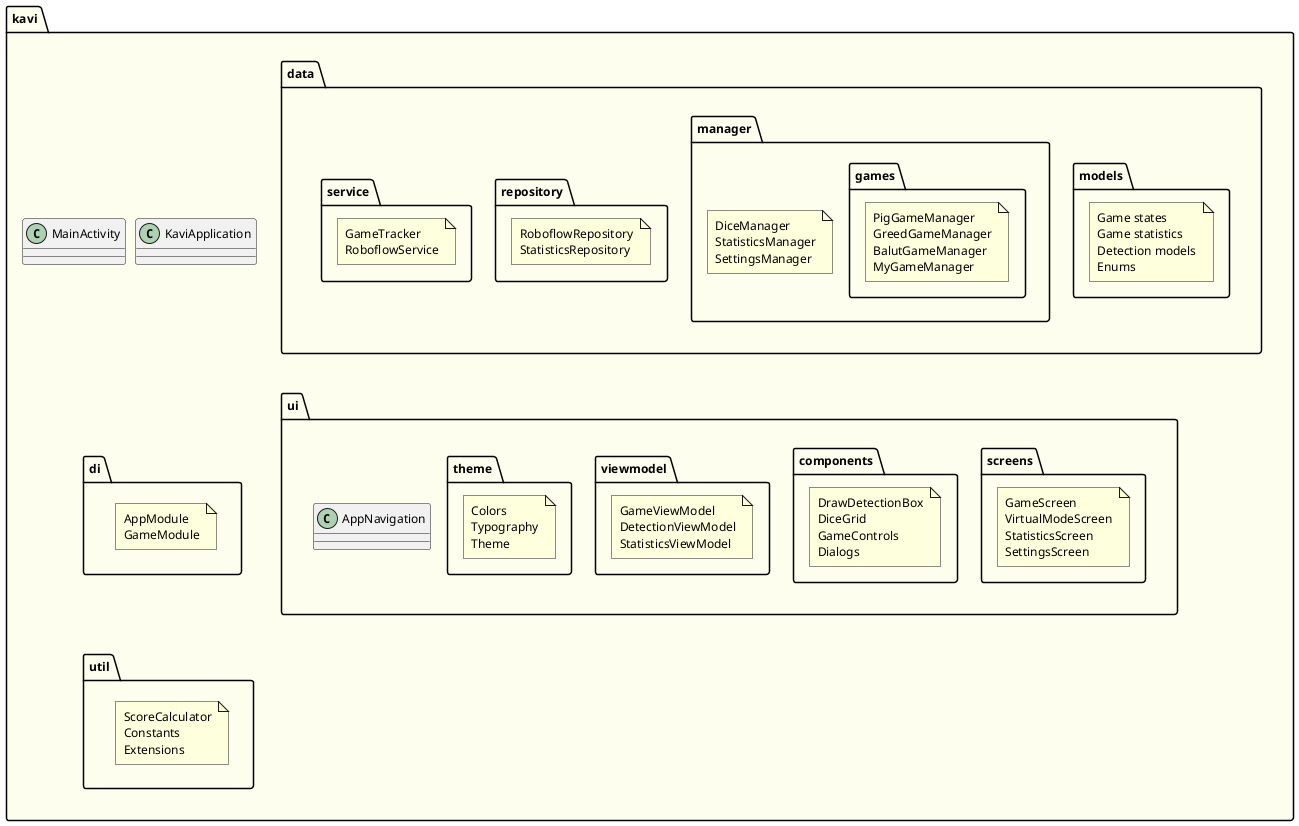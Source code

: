 @startuml package_structure

' Styling
'skinparam packageStyle rectangle
skinparam Padding 2
skinparam ParticipantPadding 0
skinparam ComponentPadding 0
skinparam nodesep 10
skinparam ranksep 10
skinparam defaultFontSize 12
skinparam backgroundColor white
skinparam packageBackgroundColor #FEFEEE
skinparam packageBorderColor #000000

' Main Application
package "kavi" {
    class KaviApplication
    class MainActivity

    ' Data Layer
    package "data" {
        package "models" {
            note "Game states\nGame statistics\nDetection models\nEnums" as N1
        }
        
        package "manager" {
            package "games" {
                note "PigGameManager\nGreedGameManager\nBalutGameManager\nMyGameManager" as N2
            }
            note "DiceManager\nStatisticsManager\nSettingsManager" as N3
        }
        
        package "repository" {
            note "RoboflowRepository\nStatisticsRepository" as N4
        }
        
        package "service" {
            note "GameTracker\nRoboflowService" as N5
        }
    }

    ' UI Layer
    package "ui" {
        package "screens" {
            note "GameScreen\nVirtualModeScreen\nStatisticsScreen\nSettingsScreen" as N6
        }
        
        package "components" {
            note "DrawDetectionBox\nDiceGrid\nGameControls\nDialogs" as N7
        }
        
        package "viewmodel" {
            note "GameViewModel\nDetectionViewModel\nStatisticsViewModel" as N8
        }
        
        package "theme" {
            note "Colors\nTypography\nTheme" as N9
        }
        
        class AppNavigation
    }

    ' Dependency Injection
    package "di" {
        note "AppModule\nGameModule" as N10
    }

    ' Utilities
    package "util" {
        note "ScoreCalculator\nConstants\nExtensions" as N11
    }
}

' Layout Hints
data -[hidden]down- ui
ui -[hidden]right- di
di -[hidden]down- util

@enduml 